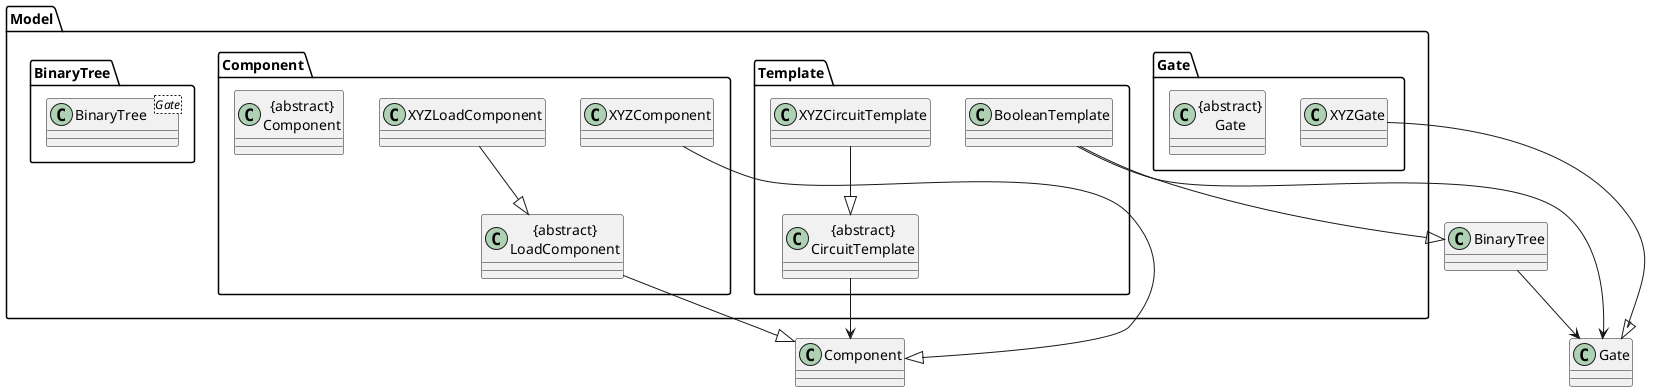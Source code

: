 @startuml

package Model {
package Template {
    Class XYZCircuitTemplate
    Class "{abstract}\nCircuitTemplate" as CircuitTemplate
    Class BooleanTemplate
}

package Component {

    Class XYZComponent
    Class XYZLoadComponent
    Class "{abstract}\nComponent" as Component
    Class "{abstract}\nLoadComponent" as LoadComponent

}

package Gate {
    Class XYZGate
    Class "{abstract}\nGate" as Gate
}

package BinaryTree {
    Class BinaryTree<Gate>
}
}

XYZCircuitTemplate --|> CircuitTemplate

CircuitTemplate --> Component
LoadComponent --|> Component
XYZComponent --|> Component
XYZLoadComponent --|> LoadComponent

BooleanTemplate --|> BinaryTree
BooleanTemplate --> Gate
BinaryTree --> Gate

XYZGate --|> Gate

@enduml
